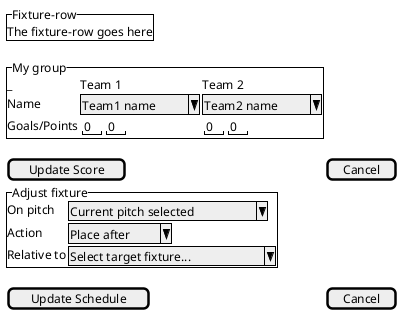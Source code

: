 @startsalt
{
  {^"Fixture-row"
    The fixture-row goes here
  }
  {^"My group"
    _         | Team 1          | Team 2
    Name      | ^Team1 name   ^ | ^Team2 name   ^
    Goals/Points     | { " 0" | " 0"} | { " 0" | " 0" }
  }
  [ Update Score ] | [ Cancel ]

  {^"Adjust fixture"
    On pitch     | ^Current pitch selected ^
    Action       | ^Place after^
    Relative to  | ^Select target fixture...^
  }
  [ Update Schedule ] | [ Cancel ]
}
@endsalt 
